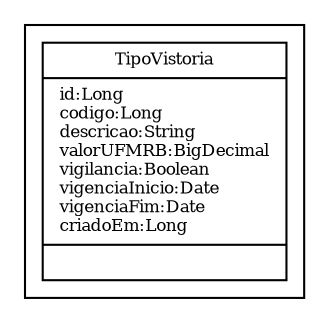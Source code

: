 digraph G{
fontname = "Times-Roman"
fontsize = 8

node [
        fontname = "Times-Roman"
        fontsize = 8
        shape = "record"
]

edge [
        fontname = "Times-Roman"
        fontsize = 8
]

subgraph clusterSERVICOS_DE_VISTORIA
{
TipoVistoria [label = "{TipoVistoria|id:Long\lcodigo:Long\ldescricao:String\lvalorUFMRB:BigDecimal\lvigilancia:Boolean\lvigenciaInicio:Date\lvigenciaFim:Date\lcriadoEm:Long\l|\l}"]
}
}
